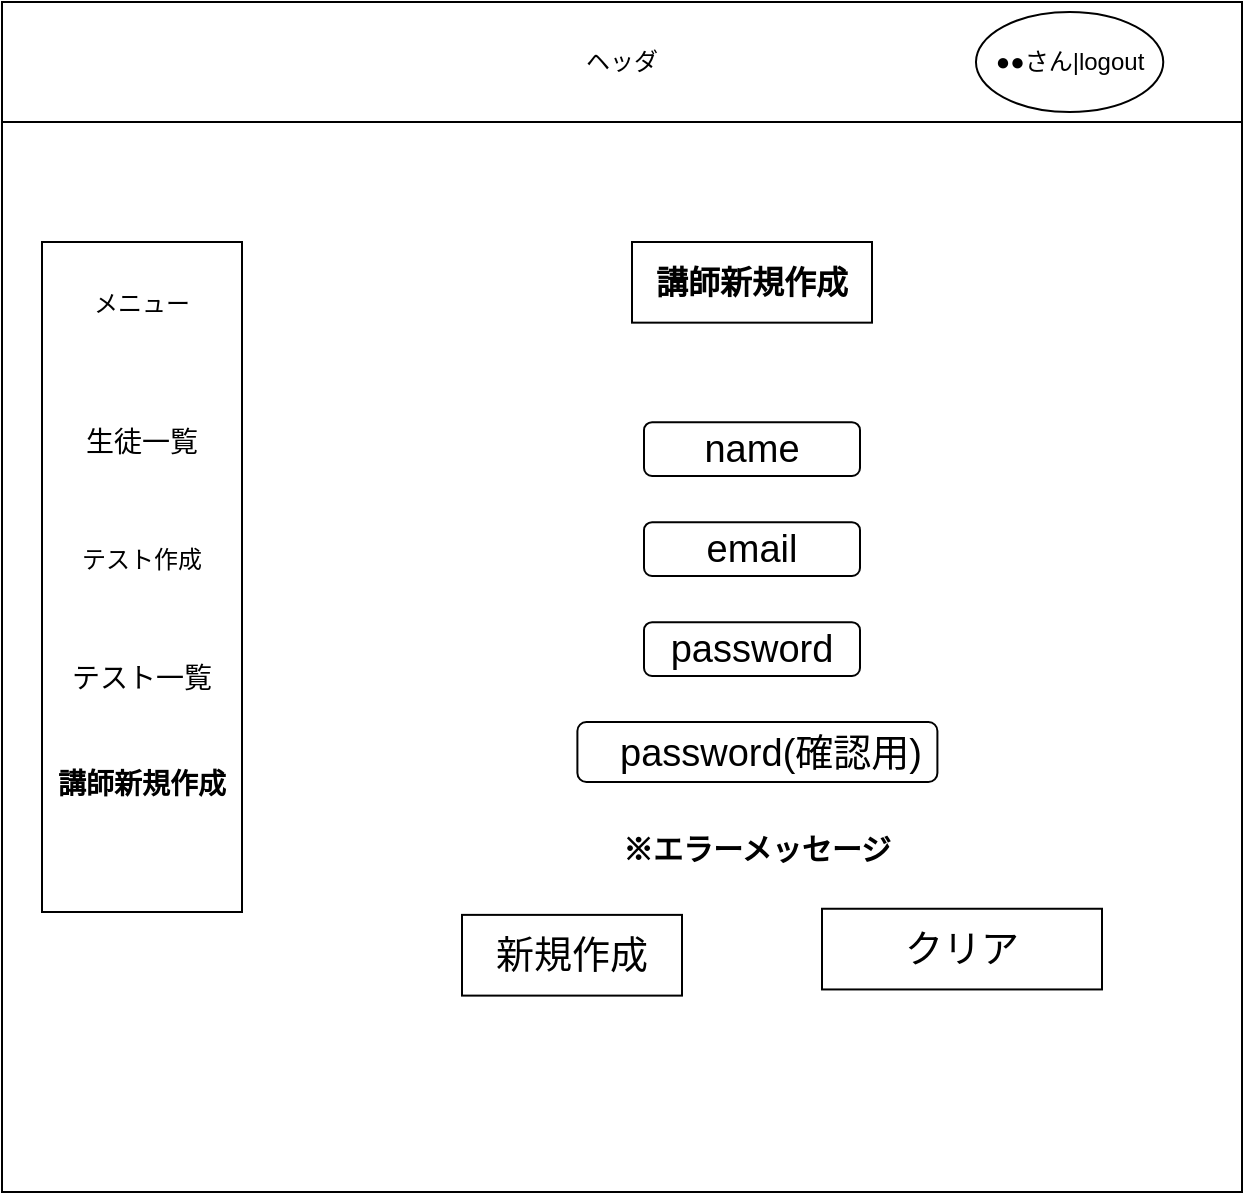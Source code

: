 <mxfile>
    <diagram id="BFerrOH7x0qP7IN6guaX" name="ページ1">
        <mxGraphModel dx="649" dy="478" grid="1" gridSize="10" guides="1" tooltips="1" connect="1" arrows="1" fold="1" page="1" pageScale="1" pageWidth="827" pageHeight="1169" math="0" shadow="0">
            <root>
                <mxCell id="0"/>
                <mxCell id="1" parent="0"/>
                <mxCell id="2" value="" style="rounded=0;whiteSpace=wrap;html=1;fontSize=18;" vertex="1" parent="1">
                    <mxGeometry x="220" y="135" width="620" height="540" as="geometry"/>
                </mxCell>
                <mxCell id="3" value="" style="rounded=1;whiteSpace=wrap;html=1;fontSize=14;" vertex="1" parent="1">
                    <mxGeometry x="507.7" y="440.0" width="180" height="30" as="geometry"/>
                </mxCell>
                <mxCell id="4" value="ヘッダ" style="rounded=0;whiteSpace=wrap;html=1;" vertex="1" parent="1">
                    <mxGeometry x="220" y="80" width="620" height="60" as="geometry"/>
                </mxCell>
                <mxCell id="5" value="●●さん|logout" style="ellipse;whiteSpace=wrap;html=1;fontSize=12;" vertex="1" parent="1">
                    <mxGeometry x="706.984" y="85" width="93.651" height="50" as="geometry"/>
                </mxCell>
                <mxCell id="6" value="" style="rounded=0;whiteSpace=wrap;html=1;" vertex="1" parent="1">
                    <mxGeometry x="240" y="200" width="100" height="335" as="geometry"/>
                </mxCell>
                <mxCell id="7" value="&lt;span style=&quot;font-size: 12px;&quot;&gt;&lt;font style=&quot;font-size: 12px;&quot;&gt;メニュー&lt;/font&gt;&lt;/span&gt;" style="text;html=1;strokeColor=none;fillColor=none;align=center;verticalAlign=middle;whiteSpace=wrap;rounded=0;fontStyle=0;fontSize=12;" vertex="1" parent="1">
                    <mxGeometry x="250" y="201.25" width="80" height="60" as="geometry"/>
                </mxCell>
                <mxCell id="8" value="&lt;span style=&quot;font-weight: normal; font-size: 14px;&quot;&gt;生徒一覧&lt;/span&gt;" style="text;html=1;strokeColor=none;fillColor=none;align=center;verticalAlign=middle;whiteSpace=wrap;rounded=0;fontStyle=1;fontSize=14;" vertex="1" parent="1">
                    <mxGeometry x="250" y="271.75" width="80" height="57" as="geometry"/>
                </mxCell>
                <mxCell id="9" value="テスト作成&lt;span style=&quot;color: rgba(0 , 0 , 0 , 0) ; font-family: monospace ; font-size: 0px&quot;&gt;%3CmxGraphModel%3E%3Croot%3E%3CmxCell%20id%3D%220%22%2F%3E%3CmxCell%20id%3D%221%22%20parent%3D%220%22%2F%3E%3CmxCell%20id%3D%222%22%20value%3D%22%E3%83%98%E3%83%83%E3%83%80%22%20style%3D%22rounded%3D0%3BwhiteSpace%3Dwrap%3Bhtml%3D1%3B%22%20vertex%3D%221%22%20parent%3D%221%22%3E%3CmxGeometry%20x%3D%22220%22%20y%3D%2280%22%20width%3D%22570%22%20height%3D%2290%22%20as%3D%22geometry%22%2F%3E%3C%2FmxCell%3E%3CmxCell%20id%3D%223%22%20value%3D%22%22%20style%3D%22rounded%3D0%3BwhiteSpace%3Dwrap%3Bhtml%3D1%3B%22%20vertex%3D%221%22%20parent%3D%221%22%3E%3CmxGeometry%20x%3D%22220%22%20y%3D%22180%22%20width%3D%22570%22%20height%3D%22380%22%20as%3D%22geometry%22%2F%3E%3C%2FmxCell%3E%3CmxCell%20id%3D%224%22%20value%3D%22%E3%83%86%E3%82%B9%E3%83%88%E3%81%AB%E5%AF%BE%E3%81%99%E3%82%8B%E8%A9%95%E4%BE%A1%26lt%3Bbr%26gt%3B%EF%BC%88%E8%87%AA%E5%8B%95%E7%9A%84%EF%BC%89%22%20style%3D%22rounded%3D0%3BwhiteSpace%3Dwrap%3Bhtml%3D1%3B%22%20vertex%3D%221%22%20parent%3D%221%22%3E%3CmxGeometry%20x%3D%22560%22%20y%3D%22309.5%22%20width%3D%22210%22%20height%3D%22220.5%22%20as%3D%22geometry%22%2F%3E%3C%2FmxCell%3E%3CmxCell%20id%3D%225%22%20value%3D%22%E3%80%87%E3%80%87%E3%80%87%E3%81%AE%E3%83%86%E3%82%B9%E3%83%88%E8%A9%B3%E7%B4%B0%22%20style%3D%22rounded%3D0%3BwhiteSpace%3Dwrap%3Bhtml%3D1%3B%22%20vertex%3D%221%22%20parent%3D%221%22%3E%3CmxGeometry%20x%3D%22420%22%20y%3D%22202.5%22%20width%3D%22150%22%20height%3D%2240%22%20as%3D%22geometry%22%2F%3E%3C%2FmxCell%3E%3CmxCell%20id%3D%226%22%20value%3D%22%22%20style%3D%22rounded%3D0%3BwhiteSpace%3Dwrap%3Bhtml%3D1%3B%22%20vertex%3D%221%22%20parent%3D%221%22%3E%3CmxGeometry%20x%3D%22230%22%20y%3D%22202.5%22%20width%3D%22100%22%20height%3D%22335%22%20as%3D%22geometry%22%2F%3E%3C%2FmxCell%3E%3CmxCell%20id%3D%227%22%20value%3D%22%26lt%3Bspan%20style%3D%26quot%3Bfont-size%3A%2012px%3B%26quot%3B%26gt%3B%26lt%3Bfont%20style%3D%26quot%3Bfont-size%3A%2012px%3B%26quot%3B%26gt%3B%E3%83%A1%E3%83%8B%E3%83%A5%E3%83%BC%26lt%3B%2Ffont%26gt%3B%26lt%3B%2Fspan%26gt%3B%22%20style%3D%22text%3Bhtml%3D1%3BstrokeColor%3Dnone%3BfillColor%3Dnone%3Balign%3Dcenter%3BverticalAlign%3Dmiddle%3BwhiteSpace%3Dwrap%3Brounded%3D0%3BfontStyle%3D0%3BfontSize%3D12%3B%22%20vertex%3D%221%22%20parent%3D%221%22%3E%3CmxGeometry%20x%3D%22240%22%20y%3D%22217.5%22%20width%3D%2280%22%20height%3D%2260%22%20as%3D%22geometry%22%2F%3E%3C%2FmxCell%3E%3CmxCell%20id%3D%228%22%20value%3D%22%E3%83%86%E3%82%B9%E3%83%88%E5%8F%97%E9%A8%93%22%20style%3D%22text%3Bhtml%3D1%3BstrokeColor%3Dnone%3BfillColor%3Dnone%3Balign%3Dcenter%3BverticalAlign%3Dmiddle%3BwhiteSpace%3Dwrap%3Brounded%3D0%3BfontStyle%3D0%3BfontSize%3D15%3B%22%20vertex%3D%221%22%20parent%3D%221%22%3E%3CmxGeometry%20x%3D%22240%22%20y%3D%22292.5%22%20width%3D%2280%22%20height%3D%2257%22%20as%3D%22geometry%22%2F%3E%3C%2FmxCell%3E%3CmxCell%20id%3D%229%22%20value%3D%22%E3%83%86%E3%82%B9%E3%83%88%E7%B5%90%E6%9E%9C%E4%B8%80%E8%A6%A7%22%20style%3D%22text%3Bhtml%3D1%3BstrokeColor%3Dnone%3BfillColor%3Dnone%3Balign%3Dcenter%3BverticalAlign%3Dmiddle%3BwhiteSpace%3Dwrap%3Brounded%3D0%3B%22%20vertex%3D%221%22%20parent%3D%221%22%3E%3CmxGeometry%20x%3D%22220%22%20y%3D%22352.5%22%20width%3D%22120%22%20height%3D%2267.5%22%20as%3D%22geometry%22%2F%3E%3C%2FmxCell%3E%3CmxCell%20id%3D%2210%22%20value%3D%22%22%20style%3D%22group%22%20vertex%3D%221%22%20connectable%3D%220%22%20parent%3D%221%22%3E%3CmxGeometry%20x%3D%22340%22%20y%3D%22252.5%22%20width%3D%22440%22%20height%3D%2240%22%20as%3D%22geometry%22%2F%3E%3C%2FmxCell%3E%3CmxCell%20id%3D%2211%22%20value%3D%22%22%20style%3D%22rounded%3D0%3BwhiteSpace%3Dwrap%3Bhtml%3D1%3B%22%20vertex%3D%221%22%20parent%3D%2210%22%3E%3CmxGeometry%20x%3D%2220%22%20width%3D%22420%22%20height%3D%2240%22%20as%3D%22geometry%22%2F%3E%3C%2FmxCell%3E%3CmxCell%20id%3D%2212%22%20value%3D%22%E9%96%8B%E5%A7%8B%E6%99%82%E9%96%93%22%20style%3D%22text%3Bhtml%3D1%3BstrokeColor%3Dnone%3BfillColor%3Dnone%3Balign%3Dcenter%3BverticalAlign%3Dmiddle%3BwhiteSpace%3Dwrap%3Brounded%3D0%3B%22%20vertex%3D%221%22%20parent%3D%2210%22%3E%3CmxGeometry%20x%3D%2270%22%20y%3D%2210%22%20width%3D%2260%22%20height%3D%2220%22%20as%3D%22geometry%22%2F%3E%3C%2FmxCell%3E%3CmxCell%20id%3D%2213%22%20value%3D%22%E7%B5%82%E4%BA%86%E6%99%82%E9%96%93%22%20style%3D%22text%3Bhtml%3D1%3BstrokeColor%3Dnone%3BfillColor%3Dnone%3Balign%3Dcenter%3BverticalAlign%3Dmiddle%3BwhiteSpace%3Dwrap%3Brounded%3D0%3B%22%20vertex%3D%221%22%20parent%3D%2210%22%3E%3CmxGeometry%20x%3D%22140%22%20y%3D%2210%22%20width%3D%2260%22%20height%3D%2220%22%20as%3D%22geometry%22%2F%3E%3C%2FmxCell%3E%3CmxCell%20id%3D%2214%22%20value%3D%22%E5%90%88%E5%90%A6%22%20style%3D%22text%3Bhtml%3D1%3BstrokeColor%3Dnone%3BfillColor%3Dnone%3Balign%3Dcenter%3BverticalAlign%3Dmiddle%3BwhiteSpace%3Dwrap%3Brounded%3D0%3B%22%20vertex%3D%221%22%20parent%3D%2210%22%3E%3CmxGeometry%20x%3D%22270%22%20y%3D%2210%22%20width%3D%2260%22%20height%3D%2220%22%20as%3D%22geometry%22%2F%3E%3C%2FmxCell%3E%3CmxCell%20id%3D%2215%22%20value%3D%22--%22%20style%3D%22text%3Bhtml%3D1%3BstrokeColor%3Dnone%3BfillColor%3Dnone%3Balign%3Dcenter%3BverticalAlign%3Dmiddle%3BwhiteSpace%3Dwrap%3Brounded%3D0%3B%22%20vertex%3D%221%22%20parent%3D%2210%22%3E%3CmxGeometry%20y%3D%2210%22%20width%3D%2260%22%20height%3D%2220%22%20as%3D%22geometry%22%2F%3E%3C%2FmxCell%3E%3CmxCell%20id%3D%2216%22%20value%3D%22%E8%A7%A3%E8%AA%AC%22%20style%3D%22rounded%3D1%3BwhiteSpace%3Dwrap%3Bhtml%3D1%3B%22%20vertex%3D%221%22%20parent%3D%2210%22%3E%3CmxGeometry%20x%3D%22370%22%20y%3D%2210%22%20width%3D%2250%22%20height%3D%2220%22%20as%3D%22geometry%22%2F%3E%3C%2FmxCell%3E%3CmxCell%20id%3D%2217%22%20value%3D%22%22%20style%3D%22shape%3Dimage%3BverticalLabelPosition%3Dbottom%3BlabelBackgroundColor%3D%23ffffff%3BverticalAlign%3Dtop%3Baspect%3Dfixed%3BimageAspect%3D0%3Bimage%3Ddata%3Aimage%2Fpng%2CiVBORw0KGgoAAAANSUhEUgAAASwAAAD%2FCAIAAADEwnwXAAAXk0lEQVR4nO2d25LjKgxFlVPz%2F7%2Fs8%2BA0wVwFSELCWjVV4yQ2YGAjce3PdV3gOM4%2B%2FtudAMd5Oy5Cx9mMi9BxNuMidJzNuAgt8fl8Vm4eetwRw0XoOJv5tzsBzjBtg9aec4qf9dkpJXy8JKzw%2BaSFFb5JfkpUWrvHi14J7o4eyHVdt8DCxY33CXXiIrTBon5uu3dd1x2Om0FVeGHY4BZPcCwbdyb35OXrCtSGW0ID5LLJHc7E82wH9R6%2FFPOm8T21a1ZchCeT6C2I%2BSU6RLY4xXsk%2FQWfojDAaG3IK1%2FszYYw8y%2BPIX612psmwgsf84v8WVpchIcTV8S8vberwFoLknwfRqSKjyBfn9trcBG%2BiLYpsE7XsNekuB0X4YGoqmEcFFcpxNYvuTlcx8NXtftjgh9BlvQSLkLnQIqy6YoNfz8tLkKTtEcRuk8dj6039Xlbhxjy%2Bp%2FU0O4i2NrsQuP7etQS6nBL6FCixAINWcLt69pdhA4l3BU4rH1NvsxXFBV%2FUjg0Ci5CE5w0v7dObW6wdnO8dAHzbHEjGCsuQhu8WXWLBB3Wfo0%2FujvqOC1qCsllls8N6nREb3x01ADyDpJFMEs94x1e04M35LgIDTB6MoXvGLSFu6MGwCsqmbt3KZrA9xOeQ7xjIO4IOcpxER5C0QV1HZrARWiAtpDujYKNIfjiTkJHD94ntA1mDCbf9eOowi2hAYI1S4zekK7e6ZqaOOjJLaENipviRy2b8jlrcsKCtfb7Fu%2BRdBzcRbHH%2Bjzh8a5pftIMVBoyJH7Qk%2FODRD8Y%2B6CT7lp2P%2BjJYYTWk7Trmtb8RrsHPZlsDl%2FIkOHiu3k7xdQ2Vm8n%2BM56ZwbultuuSWzgBz05ZMiYKdMTiTXbuCUxc7gI9SKsCrLRGvL6nx309PixssMw%2F7KhzL2idRFqZJd%2FSOCa8ldmzISeH%2FTkLLHXLVx1TcUTXjTgftCTM4%2BSjpndicQEP%2BjJGUBbI21l1HRuVVr861BoHLgIVaDT7OgcNcVYKj%2FoyRlgonLILw3VXIMDftCTM8OEWjB6YLJd2kziMfh%2Bwm3MKXDvwKmtSXAreJ9wA3PenQZDpLxzZRQXoTSsWgpdns%2BH62%2Bz6BytMY27o6JM113EYEz6Z8lYPUd3TQlxEQrRPhOt%2B2zjwUR%2Bt6EKP%2FFx%2BTluRLhTIcGi81as6Nd1JV%2BHGP7WiKTfM%2BGu6SKefezwzNolAZb%2FWEV8dBjvTJfrcAF3RxlZcUHrYaZfXFd1rDI%2BToXVb3TXdAUXIRfxEUNEARb6ft3wJXXoozVzuBdBD8dMWiK%2FdhSlUzR%2Fl%2BRpy2PnjuIwfJ6QGFb%2F8w54Iorr%2BoYjMMvnE4mjuDtKCW3Ny%2F3PlU7mn4Dva%2FYunLumeNwS0kDrgxXnHqgUfi%2BmkTGJ7ppicJ%2BBAMKq3J76W09PPnko4De6a9rGc2cVQgMVE4sESDccFnU4GsUorsMGnjXzUNXdmvxgtu5iFppSxTWUKnDXtISLcBKSKtuQ30oUmAe36FAmCnN4jsywXpO68oMFo4FMXk2HK1FjcB0meHaMsV5H2%2FIDGoVjQ6gt8nbXVBIX4QDLmyEeH4shEXm5Q0Op5fS4ayqG5wKKZf%2Fw8bEmv5UokqAGR1PLCZNxTbmj0I%2BLsM9Kg42R32IUJKE1Nh%2B6SeTm1S%2BPYWGI8vGxIT9AmALMoZrxzVMTGyH8cuw%2BWsPEe9%2B8y0rNy1dd16LADWOW9%2BwuBlt68HvB119txv5S19QXcJeZ3g0Yr7q%2BLgIFShKtoSn%2B6jsSWVBXDzSw6M7dtOUHfNOASR0ej6RrD8FdU1Le9bZdZo%2FlfXxsP804Ddg2ISNxdg%2BJcteUEBfhj5VBxZvu0yTHrnUV%2BPn7cNWUh0jCdh3KRKGBV7wkhum5tRuM%2FIBpGjBOyfW44XdnzUh2jDYAp1%2BN4Q06PP8Nu4zWpFH5AYUBrI6OZgpMbihEXRRk1dwB8DvYbY53Td%2B%2Bs35uhdcNUn7AV4E%2B4f%2FWX6JN0xBujF8nXJcHY1ovy72DXuAQgL28V4RD9WZCfsBab54GsNr3u3%2BvVWKEGq%2B%2FE6K6OixHQQe31DdybOvSZmKfwQ0%2Bt8hXov3SEEtuZFa9n6RK1%2FEnTOaRJwznmcTT3gfD6Ha7myH5wVYXtHnGDC5tdTVKDkE1ojip3h71Ml3QCzUfH4dySMwFXUnDWCJHBnImoxjnJNf0RSIcOvThZjRvNCgQmYyZpA6q0V1TJCe8Awb82Uc3E%2FIDpob5OQs%2FseC7cRtMLQ%2BqjMOSRTGYHvN12PwLdOnWg0X5gRoD%2BHuI6JDS%2BiO9FCUTk%2B6aNjl8F0V3M0Sy50inAj9Qsz4ETGxceKwUuEpa%2FPz9m41iMD22t18cawmHDOBcHqhyQR9Pzxi3iSOGvxfpQ5Wuox%2BWUeNMEbZr4br%2F2Y1iiSkX9BEA54Glz%2Fu%2FF%2BWHSmqcaFNGMddLNJZcDM1ZssfHwwzg79mlQ3FIdfi9qfQlZ72zpUNLae3SkAeJ%2FEDKAC6aC8YNU%2BX7vxf9J6Y2c8xhyDU9R4T1tVqPjyuvKzMGsx4FSTrnlrZjn5BSowmTaCCJGIp5TSs%2F0O2CPoIk%2B0NRnDoMURSVR5fT%2BnWoPX1divIglB%2BocUHxDQFhguf2mkyuNGLrOip3TW2LMK9ttPIrRkHDoAEsbJZH3EzF6KaT1elWHjWqNYlKk4Uh22%2F%2B%2BJVEfqDDBW3trEfcT4KMDiHJcOquo04dmtzUm5QWufxAbB2MYh8p4RrcU9veBFyLApKcDyEkamyeA9COQqFrqrFhaPM8QOXxE5X8QIcBrAazwxIOBT7dOQxRQKMIKJxVVSZRUVK6xGXDIT9QMwbTCqazGOiRL0zvgmmnFnUImLJYU6Mek2hGhNHIxON7wuTrnwbsKjDx6PaaRAkdfu8rfYmLVINJRA2L55Qm5ao1YP09iwqklR%2FodkEBrcDGNTkyOgR80UwN5NDO6EwE1R%2BYKeqteBtH2YcyYJIfWHBBoZnIdjVlHYroBn7hDmtrRwH4MpoayNk%2BWjPTxS%2FNzlUN5vpiYj7%2FE%2FgUSLoOpq1ATAG1A1kHuW1lJf759KOdVWQUcW3PhcBiCTHEBjD5BjKJose4PwC8BhCfmMGg40tKjyAw4ecvNogrga%2FbQ1ixV0XzWLKN%2BCwK%2Bf8NLCqdhkRrUM4T%2FhmuT%2FIyoz7qLb84e8hrjq1pwFqPYDTwja4plQ5hpewQapzLosVeWF%2BENVczvyeOfjq%2F7pCicIaeRkZhwAVtxbOQftZR03bgJDoEEpPeVON9oLnkqGlHhMh05PKbgLXv9xeFJRe0HA9F5djlmtLqENaLsj6Qc8EFH%2FqtVUWIl63lA6RDCyxuuPxEEQMIW6fI8exyTQl1CIRlGofR6zomJK7ixAhIWYS5C5r0RBvf19xXTH7xyQ%2FcAGbsck2pdAhMTUnNPNbT8L29NCqJoWoJa8Obxe%2FzHA%2FXQ54Ph1okpgE5uxDcU1gCJpFbh8BQyt88QfujtVFJDGTuKGb8pkYoksSurmerkAv6YXRBBYYHuE1iUeSEOoTBtr5BWvfuT8wlQNknrLUEuAz6zgpeF4F9B1YDYtkFbcA3WlMTOYcOYaG2pM%2FeaYPCARx5P3C8wv8gE2HsfCY%2FDdnouDxyNQIuiwUMoGkXtIa8axp0SBUFUCx8AWh1CJObK%2F72gA6JJ%2Bshywhk5%2FCv%2BO9H0nax0REtJsNd0GnkXdNbhyTGMI6lUT3CbdUg0LteulV6fnQUmoOctS8Ti5wnsZssTLvYcFYlXFDmady9CgzIu6ZA5JSGWJLKMNO1ufoDpO3QsOORGor8JjKeACPTFYQDOaXQo2sjLihVIlm94iSRJIu8i7H8BYuvT%2FcD38cFBKJIhPDrPX4%2FDiVttN%2BICzS%2BlKuRB4eWhAwPY%2FX9fj22%2Bcog5fLEaPzTaOHFh7rsoed5uyI3S%2BmIywM%2Bd8hLAdbiGZxHFaY42EYVchz4XLnHhHIPhTWtQEmUnra2OGi2Osmh0gXdosAbsVHTuUkL4v6IuGuoS4R5eZCsMIShclI5CrpRgTdio6Z4HRJr7zkvLzlCpkuERfA6bIzpodSo0gB%2Bk%2FOnAY70DCWDySTGIm%2FrEKm9seLbmq%2BqRUi7ouIvzMoCAEEFqhoMG0XAJOY6ZBl1C2zqCgbUiTCxZrQrKpKIfh%2BeY2JKXNC58OMLvrhYJxJD4v90KNJsxdVBtqHUODqacH1nbJA3Tw3lRT2B4WdxhFE7pvDh58s9Ron5oguj0Ezhr3T5BrJaZIl2G3WWsAGhU9og6X2pmj0fjYLPXoXwa1FPkOT56JqNqSg5A0ejUYR51eHoHLajXp3kiJBxQWtRsM4uxFGs5E8IJ%2FqSIGG9iP8ungmX77RrFGERfOeQtvlfUSN37QdcjWEdSglRjL4sJj%2Fn0jv2pgrGyMyIEBiW2w%2FGPqbGXS5oDSWuKSb35BxRBQoEtSJs1xhWHXYrK0aNrFsQYNbGbnRN8X6EqCNaiH3DBJJSEdZAdg65W%2F0Qy30R1zAlLmgNYdd0ukc9nbr%2Bq%2B2eFcwxJkLgmzm8AD4wd9RkrkamWk6lcNbGYiUTwqPsElGjQNAswoY14%2B4crhhSwmHVBFphk5vE%2FH1HpxCjrUxsEml2BXctZtIrQgwNHcp4pI1IadXIvUxsOoTa2y0EO28GO5HqmBXMsSpCsZnDdRbVKDOUMpeq0aeaAd6hsQ3M6OsKBlSLsN1OMxYYjyGdUKOMMce7puTa%2Bwv2Fz7v%2BzbM5L6F9apF2GXvzGERjHqRahSuFo2Uj2pvLuXsZlBNJUmwLcJAUYdbuoVD1NQoMM9RS08cNZPdS6Camq%2BWtdauYEC7CBFT51ydQ0kN842pTqQk7I0QSENs%2BlhyG9cV3NtYG9jK1IUs9%2B5wlhvOeJJ64lmIlMC6FykhxJiM7k6EIzY1j46AOfw1tFtCJLXOoX6PNCdJc6xD8hcpBi6WY4RrRMtp1t0VDBgQ4ZCQaJ1SDRqOtUHlrG53eiFbI0qfz2gfYnsRGxAhElUzh%2BTqTWzjypTj6FNDjL41V0IUzwrmnCNCqIxxa7Bmo%2BQeaZz%2B%2BFfczqAB7cnkFe1mpWqajZT5USIElTOHrDSGVeV9TqSA2QebjHQFAzZEOGHNqHQ4bUiFLXCiPf3GP04dZWoHFa4ho06YokgIWRqvyseO9RPNUqyzPs8xgUCNJN81%2F0izqa5g4EARgsC8E44VIZkDt%2FRUJCk6Sh%2BPGRGOVui7PpCUuiEtxVPtatOcSJXM%2FI53BTX4omBIhNP8%2BT96K2WN0TQXB1GnHyeH4%2FimX5qNle2Dk0WYdw53pIFA%2FEkgRbUUvxRreroC5k2Fza5gwJIIJ6oUVbu73ZDGq0k57JXUxkXOeAeDUeKLgi0RzhE6h9uFNEGc5uuP%2FLbm1uf9b810juj3ra3NCuacL8LArqrILQPMHuKNCRByRC1jTIRz9SkerUDcDQCF0t1lUtrxIn0qkkBWKO%2B2XYv3CqU5HoYeXxTMiXCaaJDmiMbTCHwH2v%2FKUYuU5nmLCOFXFTYUGpMVHWrO5dPA2tx9zaB9BYJFEa5XpumnVXmkUxvYacIZjLT8%2FVK8a4WgyhcFiyJcQcPM4Uvgc0StzwrmvEuEsG9ZKa0VnW7LZZIh0cadokAwKsLlmnRv9tkS9SRxvKuDinRB9SKq%2FjQf7314woI%2Fqs0XBaMiXCTaele74%2F5ZJjljkNQh1qZEwBHVpqJF3ihCAAjlKWnVNCxeIaSyhJUvvvD%2FOXl4Y1WE6xV6ujHd65FSGQHWjf%2FtUJfiXUuvQl8UrBxvQU6ogoYOpAnnVtCGSXokHACrI3opVdEiLxVhgpgOp%2B0PX%2BWjSo%2BAI3oqVt1RINuq970YCumw3h0hXTkPa55uVlCtFTUswkWCkFSWywPmiQSCBoXREb357kdTqqJF3ivCGMIDaRBx6Tp1ApaTxO6IHqi7B7ZFSO4WfhLnpx62e6QJmIZirEEhzV3NVtS2CAnRuaxUrOrg25SiGaRP43ELRBu8WoRJzRNrKJE1XrjxnrDt7A0W0yndyjAvQlq3cKhzyLz4a0OdWz64oMXAG1F3BZUL2LwImeBu4412KePazO6Ivoa3izAXg4YWc2PLjXaVeaKvdAWVm7JFThAhuVXBFzeHQdte4fAvNTDSOfRSTKd0a%2BUEEXIQzrPk8462HDaBpJ02Xkd0%2F9tL4yK02j3bBbsjWohRRcPExyEi5BAScuaQMGpVta39XmPLP7vvxTYrqCpLaxwiQqOInTQxR5483jWiut5eDhchAMKaubsK3I4ox8mIRjhHhPx%2FcYExarVVbX0Kp%2FNqnK2b2lxNOEeEfLAuK2U9ZoKEPx1eQO6IvmmBaAPfWf%2BlLYbr4nLGOA6toOPKLjgjyVDePFFxlAjprcoF8AH4AFxfHXIchKGtntUaBBYzyPbqhgR8lAhlKOpwTv96KgpGeJQvqNPwb8L7hD%2B64yu0ncPtCrwN%2B%2F0v4bq%2B%2F55fEg194bqC2%2FNHjNMsIfc4B1XncGMNW%2FE2KbOX8%2B1tCfg0EQpQ6xxqHucU6ualkZZy460LRBu4CB8MCWl6kEZGq82Jzflgl9oatBOhtjnj4MA%2BocCC7JXOIXf16nbz1iOfzGGpWUFzAnZL2COapXh8Xeoc7vJIt3ibbar5YEkdQhxoCRcZ3dI6ZBIIJTo6tknLsDEc6QqaM2WLnGkJhS0SsnO4niSmbt4cA5ksOCtoUcBuCZfIO4c1E7FSOQS6eXOgXtYXiPY40xIuMmRImZaVKuzmLcF0Gs0RHGsJJQ%2Bt6HYOkRVrbzdvjk4%2By84KGhWwW0JK7s5hYki7NcO60au%2Bry8QxeEiLDM6tBOcUvQgTTWcQ5jqCho1ZYsc644CoUd614peSOXdAs8jq815m0iqWS34RnYF7JaQkmhZafgLpNf5Rg8A4PHKvkB0CBdhlZXJxrs2QsHt%2FDzvOZHZ97JryhY5XITy68gqy9l%2Bl2IpkaOoOtkXNS3gw0W4heuyXSf6dG3dua%2FOgYuQngMVOKi6A3OAk1dk1tqSsc%2FQSMMh9W%2FZ1o3mA0EZmcUtIY7KhqZDwAylHPniOnARUmKmSeZXnebDPrThIuyAr0yq69yOoZRDso6fV4jwja3yawYwDyjZV4hQgP1VQaXq3tj8jeMi7POtSfVavKeeqVRdTleHrtK3iJCvSZarQ0ZUl3NC5nPyFhGaxKzqnCFchCh%2BHulzqpC4JT5XdTVjeIYpW%2BRFIiR3ighCO1d1ORrzXwcvEiEtMzXg9QtTfLC0iIsQy28FKZ7Xq66NC%2FLmXSKkaonn%2F%2Fbl66scexEY5F0iJKF8sm2NQ%2BoJJe6UJrgIh%2FmOkdZ%2FdjC4DgOvEyH9GF2iyFNPjtHEYQJ%2BnQhX%2BJT2QDeWszltDtPSNCefO0qL1xhyJP9UgWbeKEIve9Oc1xq%2BUYQTnFfwSvAGEVyEGFyBrLgOXypCfMG7AgV4eXG8VISOowcXYYsj212dvNkpfa8Iu6XuChTmtSXyXhE6jhJchGVObXSV806n9NUirBW5K3AjLyyUV4uwyMGFbYW32UMDIozLY7RsXlWW76FmKlce34gBEd58Pp8775KL8DHcNhRs0ui6GVTCq8pF%2B1amkPvxPsC7eMhL5eySNgdy52etCY6rSvup5BF5VItwThVJ%2FubZXQzTFaiQXIehNENDXLwn%2Ftj4KWajj6pXhLHdC85JXAaYk2Qx0nrbMIA54kKMq0S4IfGSzDWmekWYZGVRco1fJ3ApmqPoi4aL204mNySlrEGxekV4k%2FQDY5KWb6UJ1FASzihDJV4cRyBvx%2BfQLsKYYt%2Bg%2BKtzPO1%2BYHInlPxYPY6rahF2h1i6j%2BTfKMl3Z47Y1YSKOxoI4%2BrxN0kIGtArwng8BqIsazdgEwMzjiES7RVrRW3QLn8k%2BWYXekXYcD6Z5gkdo2AmHgpnVapRo14Rxlgfg3b4iD2mfM4wV1rO9upkQ4T5JOF9sT37nO3EHb9QT4oVo7ZIgzmBfWyIEDkO5ryWpIdiq5LYEGENzNJtVasEnXWKhZ4v7SgunxJI3gSWGgzHORIzW5kc51RchI6zGReh42zGReg4m%2Fkf4lSWGCU1HWMAAAAASUVORK5CYII%3D%3B%22%20vertex%3D%221%22%20parent%3D%221%22%3E%3CmxGeometry%20x%3D%22360%22%20y%3D%22310%22%20width%3D%22185.29%22%20height%3D%22157.5%22%20as%3D%22geometry%22%2F%3E%3C%2FmxCell%3E%3C%2Froot%3E%3C%2FmxGraphModel%3E&lt;/span&gt;" style="text;html=1;strokeColor=none;fillColor=none;align=center;verticalAlign=middle;whiteSpace=wrap;rounded=0;" vertex="1" parent="1">
                    <mxGeometry x="230" y="325.5" width="120" height="67.5" as="geometry"/>
                </mxCell>
                <mxCell id="10" value="&lt;span style=&quot;font-size: 14px;&quot;&gt;&lt;font style=&quot;font-size: 14px;&quot;&gt;テスト一覧&lt;/font&gt;&lt;/span&gt;" style="text;html=1;strokeColor=none;fillColor=none;align=center;verticalAlign=middle;whiteSpace=wrap;rounded=0;fontStyle=0;fontSize=14;" vertex="1" parent="1">
                    <mxGeometry x="230" y="383.75" width="120" height="67.5" as="geometry"/>
                </mxCell>
                <mxCell id="11" value="&lt;b&gt;&lt;font style=&quot;font-size: 14px&quot;&gt;講師新規作成&lt;/font&gt;&lt;/b&gt;" style="text;html=1;strokeColor=none;fillColor=none;align=center;verticalAlign=middle;whiteSpace=wrap;rounded=0;" vertex="1" parent="1">
                    <mxGeometry x="230" y="437.5" width="120" height="67.5" as="geometry"/>
                </mxCell>
                <mxCell id="12" value="" style="group" vertex="1" connectable="0" parent="1">
                    <mxGeometry x="430" y="170.33" width="335.4" height="377.845" as="geometry"/>
                </mxCell>
                <mxCell id="13" value="" style="group" vertex="1" connectable="0" parent="12">
                    <mxGeometry x="-10" y="330.75" width="157" height="47.095" as="geometry"/>
                </mxCell>
                <mxCell id="14" value="" style="group" vertex="1" connectable="0" parent="13">
                    <mxGeometry x="30" y="32" width="110" height="47.09" as="geometry"/>
                </mxCell>
                <mxCell id="15" value="" style="rounded=0;whiteSpace=wrap;html=1;" vertex="1" parent="14">
                    <mxGeometry y="3.359" width="110" height="40.363" as="geometry"/>
                </mxCell>
                <mxCell id="16" value="新規作成" style="text;html=1;strokeColor=none;fillColor=none;align=center;verticalAlign=middle;whiteSpace=wrap;rounded=0;fontSize=19;" vertex="1" parent="14">
                    <mxGeometry x="10.86" width="88.28" height="47.09" as="geometry"/>
                </mxCell>
                <mxCell id="17" value="" style="group" vertex="1" connectable="0" parent="12">
                    <mxGeometry x="185.4" y="309.455" width="150" height="47.091" as="geometry"/>
                </mxCell>
                <mxCell id="18" value="" style="group" vertex="1" connectable="0" parent="17">
                    <mxGeometry x="14.6" y="50.22" width="140" height="47.08" as="geometry"/>
                </mxCell>
                <mxCell id="19" value="" style="rounded=0;whiteSpace=wrap;html=1;" vertex="1" parent="18">
                    <mxGeometry y="3.369" width="140" height="40.351" as="geometry"/>
                </mxCell>
                <mxCell id="20" value="クリア" style="text;html=1;strokeColor=none;fillColor=none;align=center;verticalAlign=middle;whiteSpace=wrap;rounded=0;fontSize=19;" vertex="1" parent="18">
                    <mxGeometry x="40" width="60.0" height="47.08" as="geometry"/>
                </mxCell>
                <mxCell id="21" value="※エラーメッセージ" style="text;html=1;strokeColor=none;fillColor=none;align=center;verticalAlign=middle;whiteSpace=wrap;rounded=0;fontStyle=1;fontSize=15;" vertex="1" parent="12">
                    <mxGeometry x="89.2" y="326.27" width="157" height="13.45" as="geometry"/>
                </mxCell>
                <mxCell id="22" value="" style="group" vertex="1" connectable="0" parent="12">
                    <mxGeometry x="111.0" y="109.674" width="108" height="47.091" as="geometry"/>
                </mxCell>
                <mxCell id="23" value="" style="rounded=1;whiteSpace=wrap;html=1;" vertex="1" parent="22">
                    <mxGeometry y="10.091" width="108" height="26.909" as="geometry"/>
                </mxCell>
                <mxCell id="24" value="name" style="text;html=1;strokeColor=none;fillColor=none;align=center;verticalAlign=middle;whiteSpace=wrap;rounded=0;fontSize=19;" vertex="1" parent="22">
                    <mxGeometry x="24.0" width="60" height="47.091" as="geometry"/>
                </mxCell>
                <mxCell id="25" value="" style="group" vertex="1" connectable="0" parent="12">
                    <mxGeometry x="111.0" y="159.675" width="108" height="47.091" as="geometry"/>
                </mxCell>
                <mxCell id="26" value="" style="rounded=1;whiteSpace=wrap;html=1;" vertex="1" parent="25">
                    <mxGeometry y="10.091" width="108" height="26.909" as="geometry"/>
                </mxCell>
                <mxCell id="27" value="email" style="text;html=1;strokeColor=none;fillColor=none;align=center;verticalAlign=middle;whiteSpace=wrap;rounded=0;fontSize=19;" vertex="1" parent="25">
                    <mxGeometry x="24.0" width="60" height="47.091" as="geometry"/>
                </mxCell>
                <mxCell id="28" value="" style="group" vertex="1" connectable="0" parent="12">
                    <mxGeometry x="111.0" y="209.665" width="108" height="47.091" as="geometry"/>
                </mxCell>
                <mxCell id="29" value="" style="rounded=1;whiteSpace=wrap;html=1;" vertex="1" parent="28">
                    <mxGeometry y="10.091" width="108" height="26.909" as="geometry"/>
                </mxCell>
                <mxCell id="30" value="password" style="text;html=1;strokeColor=none;fillColor=none;align=center;verticalAlign=middle;whiteSpace=wrap;rounded=0;fontSize=19;" vertex="1" parent="28">
                    <mxGeometry x="24.0" width="60" height="47.091" as="geometry"/>
                </mxCell>
                <mxCell id="31" value="password(確認用)" style="text;html=1;strokeColor=none;fillColor=none;align=center;verticalAlign=middle;whiteSpace=wrap;rounded=0;fontSize=19;" vertex="1" parent="12">
                    <mxGeometry x="80" y="262.36" width="189" height="47.09" as="geometry"/>
                </mxCell>
                <mxCell id="32" value="&lt;b&gt;&lt;font style=&quot;font-size: 16px&quot;&gt;講師新規作成&lt;/font&gt;&lt;/b&gt;" style="rounded=0;whiteSpace=wrap;html=1;fontSize=14;" vertex="1" parent="12">
                    <mxGeometry x="105" y="29.67" width="120" height="40.33" as="geometry"/>
                </mxCell>
            </root>
        </mxGraphModel>
    </diagram>
</mxfile>